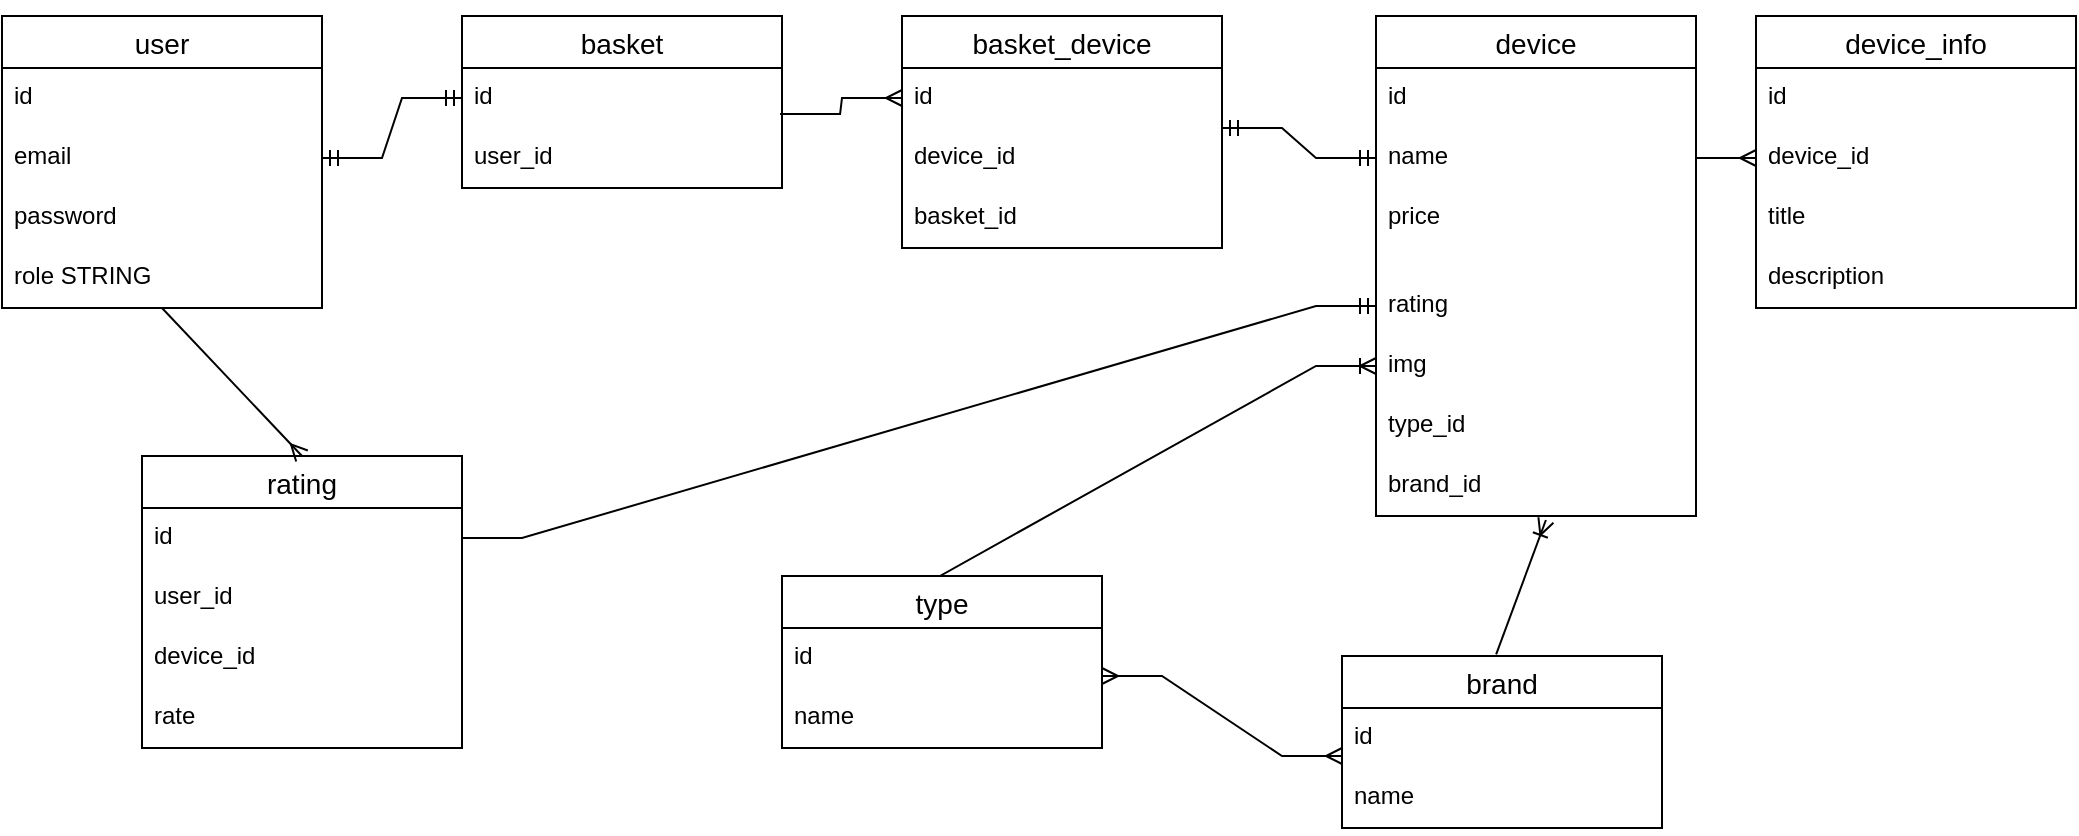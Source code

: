 <mxfile version="20.1.1" type="device"><diagram id="qyPsDc4XE0OxrWsFFDx7" name="Page-1"><mxGraphModel dx="1422" dy="752" grid="1" gridSize="10" guides="1" tooltips="1" connect="1" arrows="1" fold="1" page="1" pageScale="1" pageWidth="827" pageHeight="1169" math="0" shadow="0"><root><mxCell id="0"/><mxCell id="1" parent="0"/><mxCell id="HPJt9ee7BzoiQpuPPLiC-1" value="user" style="swimlane;fontStyle=0;childLayout=stackLayout;horizontal=1;startSize=26;horizontalStack=0;resizeParent=1;resizeParentMax=0;resizeLast=0;collapsible=1;marginBottom=0;align=center;fontSize=14;" vertex="1" parent="1"><mxGeometry x="40" y="40" width="160" height="146" as="geometry"/></mxCell><mxCell id="HPJt9ee7BzoiQpuPPLiC-2" value="id" style="text;strokeColor=none;fillColor=none;spacingLeft=4;spacingRight=4;overflow=hidden;rotatable=0;points=[[0,0.5],[1,0.5]];portConstraint=eastwest;fontSize=12;" vertex="1" parent="HPJt9ee7BzoiQpuPPLiC-1"><mxGeometry y="26" width="160" height="30" as="geometry"/></mxCell><mxCell id="HPJt9ee7BzoiQpuPPLiC-3" value="email" style="text;strokeColor=none;fillColor=none;spacingLeft=4;spacingRight=4;overflow=hidden;rotatable=0;points=[[0,0.5],[1,0.5]];portConstraint=eastwest;fontSize=12;" vertex="1" parent="HPJt9ee7BzoiQpuPPLiC-1"><mxGeometry y="56" width="160" height="30" as="geometry"/></mxCell><mxCell id="HPJt9ee7BzoiQpuPPLiC-4" value="password" style="text;strokeColor=none;fillColor=none;spacingLeft=4;spacingRight=4;overflow=hidden;rotatable=0;points=[[0,0.5],[1,0.5]];portConstraint=eastwest;fontSize=12;" vertex="1" parent="HPJt9ee7BzoiQpuPPLiC-1"><mxGeometry y="86" width="160" height="30" as="geometry"/></mxCell><mxCell id="HPJt9ee7BzoiQpuPPLiC-5" value="role STRING" style="text;strokeColor=none;fillColor=none;spacingLeft=4;spacingRight=4;overflow=hidden;rotatable=0;points=[[0,0.5],[1,0.5]];portConstraint=eastwest;fontSize=12;" vertex="1" parent="HPJt9ee7BzoiQpuPPLiC-1"><mxGeometry y="116" width="160" height="30" as="geometry"/></mxCell><mxCell id="HPJt9ee7BzoiQpuPPLiC-6" value="basket" style="swimlane;fontStyle=0;childLayout=stackLayout;horizontal=1;startSize=26;horizontalStack=0;resizeParent=1;resizeParentMax=0;resizeLast=0;collapsible=1;marginBottom=0;align=center;fontSize=14;" vertex="1" parent="1"><mxGeometry x="270" y="40" width="160" height="86" as="geometry"/></mxCell><mxCell id="HPJt9ee7BzoiQpuPPLiC-7" value="id" style="text;strokeColor=none;fillColor=none;spacingLeft=4;spacingRight=4;overflow=hidden;rotatable=0;points=[[0,0.5],[1,0.5]];portConstraint=eastwest;fontSize=12;" vertex="1" parent="HPJt9ee7BzoiQpuPPLiC-6"><mxGeometry y="26" width="160" height="30" as="geometry"/></mxCell><mxCell id="HPJt9ee7BzoiQpuPPLiC-8" value="user_id" style="text;strokeColor=none;fillColor=none;spacingLeft=4;spacingRight=4;overflow=hidden;rotatable=0;points=[[0,0.5],[1,0.5]];portConstraint=eastwest;fontSize=12;" vertex="1" parent="HPJt9ee7BzoiQpuPPLiC-6"><mxGeometry y="56" width="160" height="30" as="geometry"/></mxCell><mxCell id="HPJt9ee7BzoiQpuPPLiC-11" value="" style="edgeStyle=entityRelationEdgeStyle;fontSize=12;html=1;endArrow=ERmandOne;startArrow=ERmandOne;rounded=0;exitX=1;exitY=0.5;exitDx=0;exitDy=0;" edge="1" parent="1" source="HPJt9ee7BzoiQpuPPLiC-3" target="HPJt9ee7BzoiQpuPPLiC-7"><mxGeometry width="100" height="100" relative="1" as="geometry"><mxPoint x="360" y="400" as="sourcePoint"/><mxPoint x="460" y="300" as="targetPoint"/></mxGeometry></mxCell><mxCell id="HPJt9ee7BzoiQpuPPLiC-12" value="device" style="swimlane;fontStyle=0;childLayout=stackLayout;horizontal=1;startSize=26;horizontalStack=0;resizeParent=1;resizeParentMax=0;resizeLast=0;collapsible=1;marginBottom=0;align=center;fontSize=14;" vertex="1" parent="1"><mxGeometry x="727" y="40" width="160" height="250" as="geometry"/></mxCell><mxCell id="HPJt9ee7BzoiQpuPPLiC-13" value="id" style="text;strokeColor=none;fillColor=none;spacingLeft=4;spacingRight=4;overflow=hidden;rotatable=0;points=[[0,0.5],[1,0.5]];portConstraint=eastwest;fontSize=12;" vertex="1" parent="HPJt9ee7BzoiQpuPPLiC-12"><mxGeometry y="26" width="160" height="30" as="geometry"/></mxCell><mxCell id="HPJt9ee7BzoiQpuPPLiC-15" value="name" style="text;strokeColor=none;fillColor=none;spacingLeft=4;spacingRight=4;overflow=hidden;rotatable=0;points=[[0,0.5],[1,0.5]];portConstraint=eastwest;fontSize=12;" vertex="1" parent="HPJt9ee7BzoiQpuPPLiC-12"><mxGeometry y="56" width="160" height="30" as="geometry"/></mxCell><mxCell id="HPJt9ee7BzoiQpuPPLiC-16" value="price" style="text;strokeColor=none;fillColor=none;spacingLeft=4;spacingRight=4;overflow=hidden;rotatable=0;points=[[0,0.5],[1,0.5]];portConstraint=eastwest;fontSize=12;" vertex="1" parent="HPJt9ee7BzoiQpuPPLiC-12"><mxGeometry y="86" width="160" height="44" as="geometry"/></mxCell><mxCell id="HPJt9ee7BzoiQpuPPLiC-17" value="rating" style="text;strokeColor=none;fillColor=none;spacingLeft=4;spacingRight=4;overflow=hidden;rotatable=0;points=[[0,0.5],[1,0.5]];portConstraint=eastwest;fontSize=12;" vertex="1" parent="HPJt9ee7BzoiQpuPPLiC-12"><mxGeometry y="130" width="160" height="30" as="geometry"/></mxCell><mxCell id="HPJt9ee7BzoiQpuPPLiC-18" value="img&#xA;" style="text;strokeColor=none;fillColor=none;spacingLeft=4;spacingRight=4;overflow=hidden;rotatable=0;points=[[0,0.5],[1,0.5]];portConstraint=eastwest;fontSize=12;" vertex="1" parent="HPJt9ee7BzoiQpuPPLiC-12"><mxGeometry y="160" width="160" height="30" as="geometry"/></mxCell><mxCell id="HPJt9ee7BzoiQpuPPLiC-19" value="type_id&#xA;" style="text;strokeColor=none;fillColor=none;spacingLeft=4;spacingRight=4;overflow=hidden;rotatable=0;points=[[0,0.5],[1,0.5]];portConstraint=eastwest;fontSize=12;" vertex="1" parent="HPJt9ee7BzoiQpuPPLiC-12"><mxGeometry y="190" width="160" height="30" as="geometry"/></mxCell><mxCell id="HPJt9ee7BzoiQpuPPLiC-20" value="brand_id" style="text;strokeColor=none;fillColor=none;spacingLeft=4;spacingRight=4;overflow=hidden;rotatable=0;points=[[0,0.5],[1,0.5]];portConstraint=eastwest;fontSize=12;" vertex="1" parent="HPJt9ee7BzoiQpuPPLiC-12"><mxGeometry y="220" width="160" height="30" as="geometry"/></mxCell><mxCell id="HPJt9ee7BzoiQpuPPLiC-21" value="type" style="swimlane;fontStyle=0;childLayout=stackLayout;horizontal=1;startSize=26;horizontalStack=0;resizeParent=1;resizeParentMax=0;resizeLast=0;collapsible=1;marginBottom=0;align=center;fontSize=14;" vertex="1" parent="1"><mxGeometry x="430" y="320" width="160" height="86" as="geometry"/></mxCell><mxCell id="HPJt9ee7BzoiQpuPPLiC-22" value="id" style="text;strokeColor=none;fillColor=none;spacingLeft=4;spacingRight=4;overflow=hidden;rotatable=0;points=[[0,0.5],[1,0.5]];portConstraint=eastwest;fontSize=12;" vertex="1" parent="HPJt9ee7BzoiQpuPPLiC-21"><mxGeometry y="26" width="160" height="30" as="geometry"/></mxCell><mxCell id="HPJt9ee7BzoiQpuPPLiC-23" value="name" style="text;strokeColor=none;fillColor=none;spacingLeft=4;spacingRight=4;overflow=hidden;rotatable=0;points=[[0,0.5],[1,0.5]];portConstraint=eastwest;fontSize=12;" vertex="1" parent="HPJt9ee7BzoiQpuPPLiC-21"><mxGeometry y="56" width="160" height="30" as="geometry"/></mxCell><mxCell id="HPJt9ee7BzoiQpuPPLiC-25" value="brand" style="swimlane;fontStyle=0;childLayout=stackLayout;horizontal=1;startSize=26;horizontalStack=0;resizeParent=1;resizeParentMax=0;resizeLast=0;collapsible=1;marginBottom=0;align=center;fontSize=14;" vertex="1" parent="1"><mxGeometry x="710" y="360" width="160" height="86" as="geometry"/></mxCell><mxCell id="HPJt9ee7BzoiQpuPPLiC-26" value="id        " style="text;strokeColor=none;fillColor=none;spacingLeft=4;spacingRight=4;overflow=hidden;rotatable=0;points=[[0,0.5],[1,0.5]];portConstraint=eastwest;fontSize=12;" vertex="1" parent="HPJt9ee7BzoiQpuPPLiC-25"><mxGeometry y="26" width="160" height="30" as="geometry"/></mxCell><mxCell id="HPJt9ee7BzoiQpuPPLiC-27" value="name&#xA;" style="text;strokeColor=none;fillColor=none;spacingLeft=4;spacingRight=4;overflow=hidden;rotatable=0;points=[[0,0.5],[1,0.5]];portConstraint=eastwest;fontSize=12;" vertex="1" parent="HPJt9ee7BzoiQpuPPLiC-25"><mxGeometry y="56" width="160" height="30" as="geometry"/></mxCell><mxCell id="HPJt9ee7BzoiQpuPPLiC-29" value="" style="edgeStyle=entityRelationEdgeStyle;fontSize=12;html=1;endArrow=ERoneToMany;rounded=0;exitX=0.306;exitY=0;exitDx=0;exitDy=0;entryX=0;entryY=0.5;entryDx=0;entryDy=0;exitPerimeter=0;" edge="1" parent="1" source="HPJt9ee7BzoiQpuPPLiC-21" target="HPJt9ee7BzoiQpuPPLiC-18"><mxGeometry width="100" height="100" relative="1" as="geometry"><mxPoint x="380" y="440" as="sourcePoint"/><mxPoint x="480" y="340" as="targetPoint"/></mxGeometry></mxCell><mxCell id="HPJt9ee7BzoiQpuPPLiC-30" value="" style="fontSize=12;html=1;endArrow=ERoneToMany;rounded=0;exitX=0.563;exitY=-0.009;exitDx=0;exitDy=0;exitPerimeter=0;entryX=0.531;entryY=1.067;entryDx=0;entryDy=0;entryPerimeter=0;" edge="1" parent="1" target="HPJt9ee7BzoiQpuPPLiC-20"><mxGeometry width="100" height="100" relative="1" as="geometry"><mxPoint x="787.08" y="359.226" as="sourcePoint"/><mxPoint x="707" y="480" as="targetPoint"/></mxGeometry></mxCell><mxCell id="HPJt9ee7BzoiQpuPPLiC-31" value="" style="edgeStyle=entityRelationEdgeStyle;fontSize=12;html=1;endArrow=ERmany;startArrow=ERmany;rounded=0;exitX=1;exitY=-0.2;exitDx=0;exitDy=0;exitPerimeter=0;entryX=0;entryY=0.8;entryDx=0;entryDy=0;entryPerimeter=0;" edge="1" parent="1" source="HPJt9ee7BzoiQpuPPLiC-23" target="HPJt9ee7BzoiQpuPPLiC-26"><mxGeometry width="100" height="100" relative="1" as="geometry"><mxPoint x="450" y="440" as="sourcePoint"/><mxPoint x="550" y="340" as="targetPoint"/></mxGeometry></mxCell><mxCell id="HPJt9ee7BzoiQpuPPLiC-32" value="device_info" style="swimlane;fontStyle=0;childLayout=stackLayout;horizontal=1;startSize=26;horizontalStack=0;resizeParent=1;resizeParentMax=0;resizeLast=0;collapsible=1;marginBottom=0;align=center;fontSize=14;" vertex="1" parent="1"><mxGeometry x="917" y="40" width="160" height="146" as="geometry"/></mxCell><mxCell id="HPJt9ee7BzoiQpuPPLiC-33" value="id" style="text;strokeColor=none;fillColor=none;spacingLeft=4;spacingRight=4;overflow=hidden;rotatable=0;points=[[0,0.5],[1,0.5]];portConstraint=eastwest;fontSize=12;" vertex="1" parent="HPJt9ee7BzoiQpuPPLiC-32"><mxGeometry y="26" width="160" height="30" as="geometry"/></mxCell><mxCell id="HPJt9ee7BzoiQpuPPLiC-34" value="device_id" style="text;strokeColor=none;fillColor=none;spacingLeft=4;spacingRight=4;overflow=hidden;rotatable=0;points=[[0,0.5],[1,0.5]];portConstraint=eastwest;fontSize=12;" vertex="1" parent="HPJt9ee7BzoiQpuPPLiC-32"><mxGeometry y="56" width="160" height="30" as="geometry"/></mxCell><mxCell id="HPJt9ee7BzoiQpuPPLiC-35" value="title" style="text;strokeColor=none;fillColor=none;spacingLeft=4;spacingRight=4;overflow=hidden;rotatable=0;points=[[0,0.5],[1,0.5]];portConstraint=eastwest;fontSize=12;" vertex="1" parent="HPJt9ee7BzoiQpuPPLiC-32"><mxGeometry y="86" width="160" height="30" as="geometry"/></mxCell><mxCell id="HPJt9ee7BzoiQpuPPLiC-36" value="description&#xA;" style="text;strokeColor=none;fillColor=none;spacingLeft=4;spacingRight=4;overflow=hidden;rotatable=0;points=[[0,0.5],[1,0.5]];portConstraint=eastwest;fontSize=12;" vertex="1" parent="HPJt9ee7BzoiQpuPPLiC-32"><mxGeometry y="116" width="160" height="30" as="geometry"/></mxCell><mxCell id="HPJt9ee7BzoiQpuPPLiC-37" value="" style="edgeStyle=entityRelationEdgeStyle;fontSize=12;html=1;endArrow=ERmany;rounded=0;entryX=0;entryY=0.5;entryDx=0;entryDy=0;" edge="1" parent="1" source="HPJt9ee7BzoiQpuPPLiC-15" target="HPJt9ee7BzoiQpuPPLiC-34"><mxGeometry width="100" height="100" relative="1" as="geometry"><mxPoint x="887" y="440" as="sourcePoint"/><mxPoint x="987" y="340" as="targetPoint"/></mxGeometry></mxCell><mxCell id="HPJt9ee7BzoiQpuPPLiC-38" value="basket_device" style="swimlane;fontStyle=0;childLayout=stackLayout;horizontal=1;startSize=26;horizontalStack=0;resizeParent=1;resizeParentMax=0;resizeLast=0;collapsible=1;marginBottom=0;align=center;fontSize=14;" vertex="1" parent="1"><mxGeometry x="490" y="40" width="160" height="116" as="geometry"/></mxCell><mxCell id="HPJt9ee7BzoiQpuPPLiC-39" value="id" style="text;strokeColor=none;fillColor=none;spacingLeft=4;spacingRight=4;overflow=hidden;rotatable=0;points=[[0,0.5],[1,0.5]];portConstraint=eastwest;fontSize=12;" vertex="1" parent="HPJt9ee7BzoiQpuPPLiC-38"><mxGeometry y="26" width="160" height="30" as="geometry"/></mxCell><mxCell id="HPJt9ee7BzoiQpuPPLiC-40" value="device_id" style="text;strokeColor=none;fillColor=none;spacingLeft=4;spacingRight=4;overflow=hidden;rotatable=0;points=[[0,0.5],[1,0.5]];portConstraint=eastwest;fontSize=12;" vertex="1" parent="HPJt9ee7BzoiQpuPPLiC-38"><mxGeometry y="56" width="160" height="30" as="geometry"/></mxCell><mxCell id="HPJt9ee7BzoiQpuPPLiC-41" value="basket_id" style="text;strokeColor=none;fillColor=none;spacingLeft=4;spacingRight=4;overflow=hidden;rotatable=0;points=[[0,0.5],[1,0.5]];portConstraint=eastwest;fontSize=12;" vertex="1" parent="HPJt9ee7BzoiQpuPPLiC-38"><mxGeometry y="86" width="160" height="30" as="geometry"/></mxCell><mxCell id="HPJt9ee7BzoiQpuPPLiC-42" value="" style="edgeStyle=entityRelationEdgeStyle;fontSize=12;html=1;endArrow=ERmany;rounded=0;entryX=0;entryY=0.5;entryDx=0;entryDy=0;exitX=0.994;exitY=0.767;exitDx=0;exitDy=0;exitPerimeter=0;" edge="1" parent="1" source="HPJt9ee7BzoiQpuPPLiC-7" target="HPJt9ee7BzoiQpuPPLiC-39"><mxGeometry width="100" height="100" relative="1" as="geometry"><mxPoint x="440" y="90" as="sourcePoint"/><mxPoint x="770" y="220" as="targetPoint"/></mxGeometry></mxCell><mxCell id="HPJt9ee7BzoiQpuPPLiC-43" style="edgeStyle=none;rounded=0;orthogonalLoop=1;jettySize=auto;html=1;exitX=0.5;exitY=0;exitDx=0;exitDy=0;" edge="1" parent="1" source="HPJt9ee7BzoiQpuPPLiC-38" target="HPJt9ee7BzoiQpuPPLiC-38"><mxGeometry relative="1" as="geometry"/></mxCell><mxCell id="HPJt9ee7BzoiQpuPPLiC-44" value="" style="edgeStyle=entityRelationEdgeStyle;fontSize=12;html=1;endArrow=ERmandOne;startArrow=ERmandOne;rounded=0;entryX=0;entryY=0.5;entryDx=0;entryDy=0;exitX=1;exitY=0;exitDx=0;exitDy=0;exitPerimeter=0;" edge="1" parent="1" source="HPJt9ee7BzoiQpuPPLiC-40" target="HPJt9ee7BzoiQpuPPLiC-15"><mxGeometry width="100" height="100" relative="1" as="geometry"><mxPoint x="700" y="320" as="sourcePoint"/><mxPoint x="800" y="220" as="targetPoint"/></mxGeometry></mxCell><mxCell id="HPJt9ee7BzoiQpuPPLiC-45" value="rating" style="swimlane;fontStyle=0;childLayout=stackLayout;horizontal=1;startSize=26;horizontalStack=0;resizeParent=1;resizeParentMax=0;resizeLast=0;collapsible=1;marginBottom=0;align=center;fontSize=14;" vertex="1" parent="1"><mxGeometry x="110" y="260" width="160" height="146" as="geometry"/></mxCell><mxCell id="HPJt9ee7BzoiQpuPPLiC-46" value="id" style="text;strokeColor=none;fillColor=none;spacingLeft=4;spacingRight=4;overflow=hidden;rotatable=0;points=[[0,0.5],[1,0.5]];portConstraint=eastwest;fontSize=12;" vertex="1" parent="HPJt9ee7BzoiQpuPPLiC-45"><mxGeometry y="26" width="160" height="30" as="geometry"/></mxCell><mxCell id="HPJt9ee7BzoiQpuPPLiC-47" value="user_id" style="text;strokeColor=none;fillColor=none;spacingLeft=4;spacingRight=4;overflow=hidden;rotatable=0;points=[[0,0.5],[1,0.5]];portConstraint=eastwest;fontSize=12;" vertex="1" parent="HPJt9ee7BzoiQpuPPLiC-45"><mxGeometry y="56" width="160" height="30" as="geometry"/></mxCell><mxCell id="HPJt9ee7BzoiQpuPPLiC-48" value="device_id&#xA;" style="text;strokeColor=none;fillColor=none;spacingLeft=4;spacingRight=4;overflow=hidden;rotatable=0;points=[[0,0.5],[1,0.5]];portConstraint=eastwest;fontSize=12;" vertex="1" parent="HPJt9ee7BzoiQpuPPLiC-45"><mxGeometry y="86" width="160" height="30" as="geometry"/></mxCell><mxCell id="HPJt9ee7BzoiQpuPPLiC-49" value="rate&#xA;" style="text;strokeColor=none;fillColor=none;spacingLeft=4;spacingRight=4;overflow=hidden;rotatable=0;points=[[0,0.5],[1,0.5]];portConstraint=eastwest;fontSize=12;" vertex="1" parent="HPJt9ee7BzoiQpuPPLiC-45"><mxGeometry y="116" width="160" height="30" as="geometry"/></mxCell><mxCell id="HPJt9ee7BzoiQpuPPLiC-52" value="" style="fontSize=12;html=1;endArrow=ERmany;rounded=0;entryX=0.5;entryY=0;entryDx=0;entryDy=0;exitX=0.5;exitY=1;exitDx=0;exitDy=0;" edge="1" parent="1" source="HPJt9ee7BzoiQpuPPLiC-1" target="HPJt9ee7BzoiQpuPPLiC-45"><mxGeometry width="100" height="100" relative="1" as="geometry"><mxPoint x="600" y="330" as="sourcePoint"/><mxPoint x="700" y="230" as="targetPoint"/></mxGeometry></mxCell><mxCell id="HPJt9ee7BzoiQpuPPLiC-53" value="" style="edgeStyle=entityRelationEdgeStyle;fontSize=12;html=1;endArrow=ERmandOne;rounded=0;entryX=0;entryY=0.5;entryDx=0;entryDy=0;" edge="1" parent="1" source="HPJt9ee7BzoiQpuPPLiC-46" target="HPJt9ee7BzoiQpuPPLiC-17"><mxGeometry width="100" height="100" relative="1" as="geometry"><mxPoint x="600" y="330" as="sourcePoint"/><mxPoint x="700" y="230" as="targetPoint"/></mxGeometry></mxCell></root></mxGraphModel></diagram></mxfile>